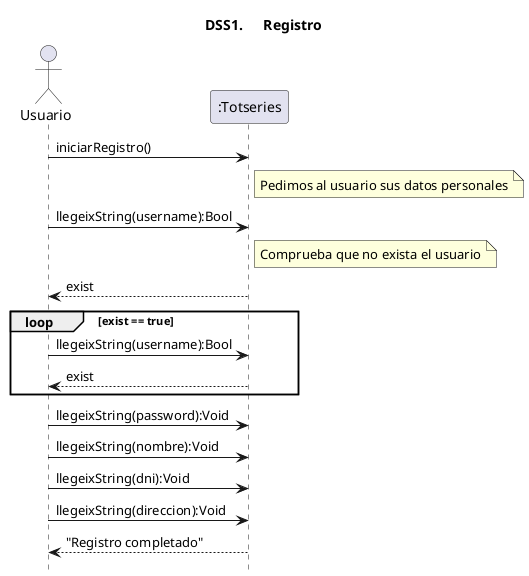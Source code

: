 @startuml
title	DSS1.	Registro	
hide	footbox
actor	Usuario	as	user
participant ":Totseries" as TotSeries

user	->	TotSeries:iniciarRegistro()
note right TotSeries
    Pedimos al usuario sus datos personales
end note
user -> TotSeries:llegeixString(username):Bool
note right TotSeries
    Comprueba que no exista el usuario
end note
TotSeries --> user : exist

loop exist == true
    user -> TotSeries:llegeixString(username):Bool
    TotSeries --> user : exist
end
user -> TotSeries:llegeixString(password):Void
user -> TotSeries:llegeixString(nombre):Void
user -> TotSeries:llegeixString(dni):Void
user -> TotSeries:llegeixString(direccion):Void
TotSeries --> user :"Registro completado"

@enduml

